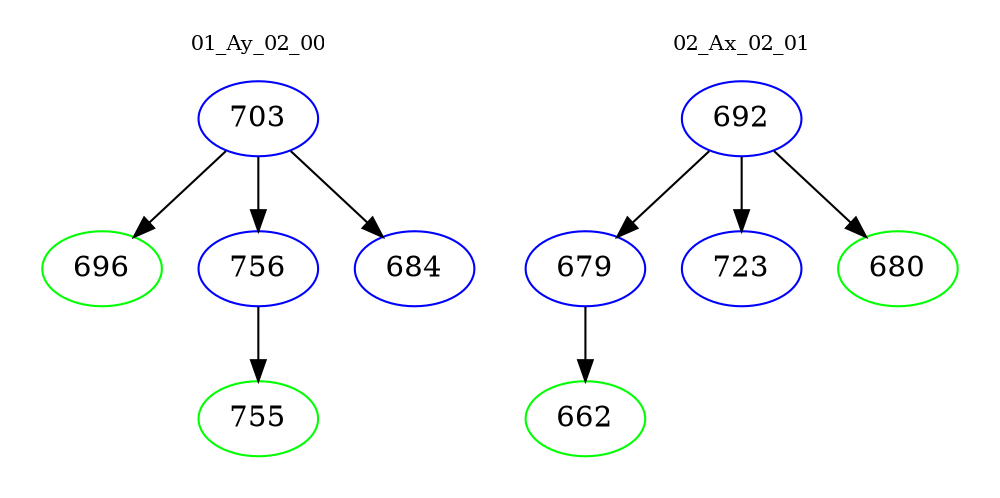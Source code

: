 digraph{
subgraph cluster_0 {
color = white
label = "01_Ay_02_00";
fontsize=10;
T0_703 [label="703", color="blue"]
T0_703 -> T0_696 [color="black"]
T0_696 [label="696", color="green"]
T0_703 -> T0_756 [color="black"]
T0_756 [label="756", color="blue"]
T0_756 -> T0_755 [color="black"]
T0_755 [label="755", color="green"]
T0_703 -> T0_684 [color="black"]
T0_684 [label="684", color="blue"]
}
subgraph cluster_1 {
color = white
label = "02_Ax_02_01";
fontsize=10;
T1_692 [label="692", color="blue"]
T1_692 -> T1_679 [color="black"]
T1_679 [label="679", color="blue"]
T1_679 -> T1_662 [color="black"]
T1_662 [label="662", color="green"]
T1_692 -> T1_723 [color="black"]
T1_723 [label="723", color="blue"]
T1_692 -> T1_680 [color="black"]
T1_680 [label="680", color="green"]
}
}
